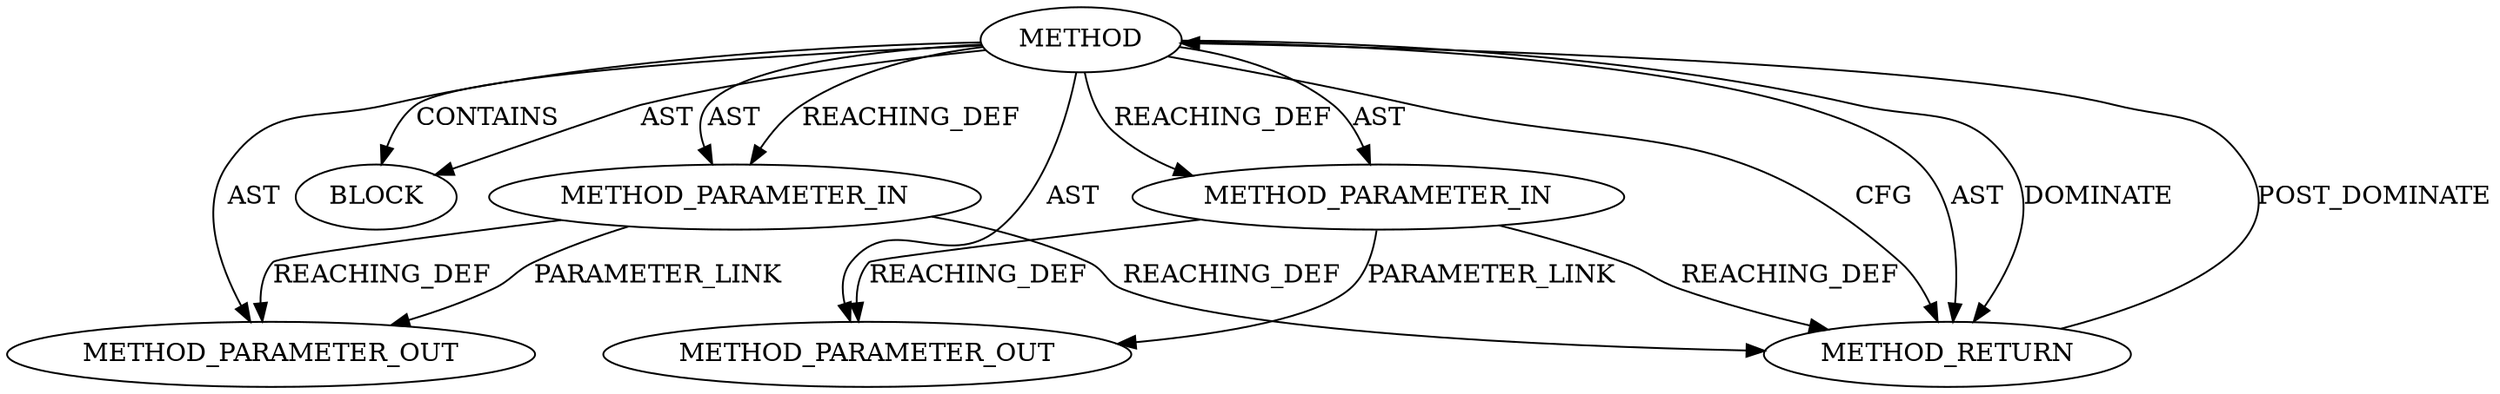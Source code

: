 digraph {
  22442 [label=METHOD_PARAMETER_OUT ORDER=2 CODE="p2" IS_VARIADIC=false TYPE_FULL_NAME="ANY" EVALUATION_STRATEGY="BY_VALUE" INDEX=2 NAME="p2"]
  21082 [label=BLOCK ORDER=1 ARGUMENT_INDEX=1 CODE="<empty>" TYPE_FULL_NAME="ANY"]
  21080 [label=METHOD_PARAMETER_IN ORDER=1 CODE="p1" IS_VARIADIC=false TYPE_FULL_NAME="ANY" EVALUATION_STRATEGY="BY_VALUE" INDEX=1 NAME="p1"]
  21079 [label=METHOD AST_PARENT_TYPE="NAMESPACE_BLOCK" AST_PARENT_FULL_NAME="<global>" ORDER=0 CODE="<empty>" FULL_NAME="INIT_DELAYED_WORK" IS_EXTERNAL=true FILENAME="<empty>" SIGNATURE="" NAME="INIT_DELAYED_WORK"]
  21081 [label=METHOD_PARAMETER_IN ORDER=2 CODE="p2" IS_VARIADIC=false TYPE_FULL_NAME="ANY" EVALUATION_STRATEGY="BY_VALUE" INDEX=2 NAME="p2"]
  21083 [label=METHOD_RETURN ORDER=2 CODE="RET" TYPE_FULL_NAME="ANY" EVALUATION_STRATEGY="BY_VALUE"]
  22441 [label=METHOD_PARAMETER_OUT ORDER=1 CODE="p1" IS_VARIADIC=false TYPE_FULL_NAME="ANY" EVALUATION_STRATEGY="BY_VALUE" INDEX=1 NAME="p1"]
  21079 -> 21082 [label=CONTAINS ]
  21079 -> 22441 [label=AST ]
  21081 -> 22442 [label=REACHING_DEF VARIABLE="p2"]
  21080 -> 22441 [label=REACHING_DEF VARIABLE="p1"]
  21079 -> 21080 [label=REACHING_DEF VARIABLE=""]
  21079 -> 21083 [label=CFG ]
  21079 -> 21081 [label=AST ]
  21080 -> 22441 [label=PARAMETER_LINK ]
  21079 -> 21083 [label=AST ]
  21081 -> 21083 [label=REACHING_DEF VARIABLE="p2"]
  21079 -> 22442 [label=AST ]
  21083 -> 21079 [label=POST_DOMINATE ]
  21080 -> 21083 [label=REACHING_DEF VARIABLE="p1"]
  21081 -> 22442 [label=PARAMETER_LINK ]
  21079 -> 21080 [label=AST ]
  21079 -> 21082 [label=AST ]
  21079 -> 21081 [label=REACHING_DEF VARIABLE=""]
  21079 -> 21083 [label=DOMINATE ]
}
